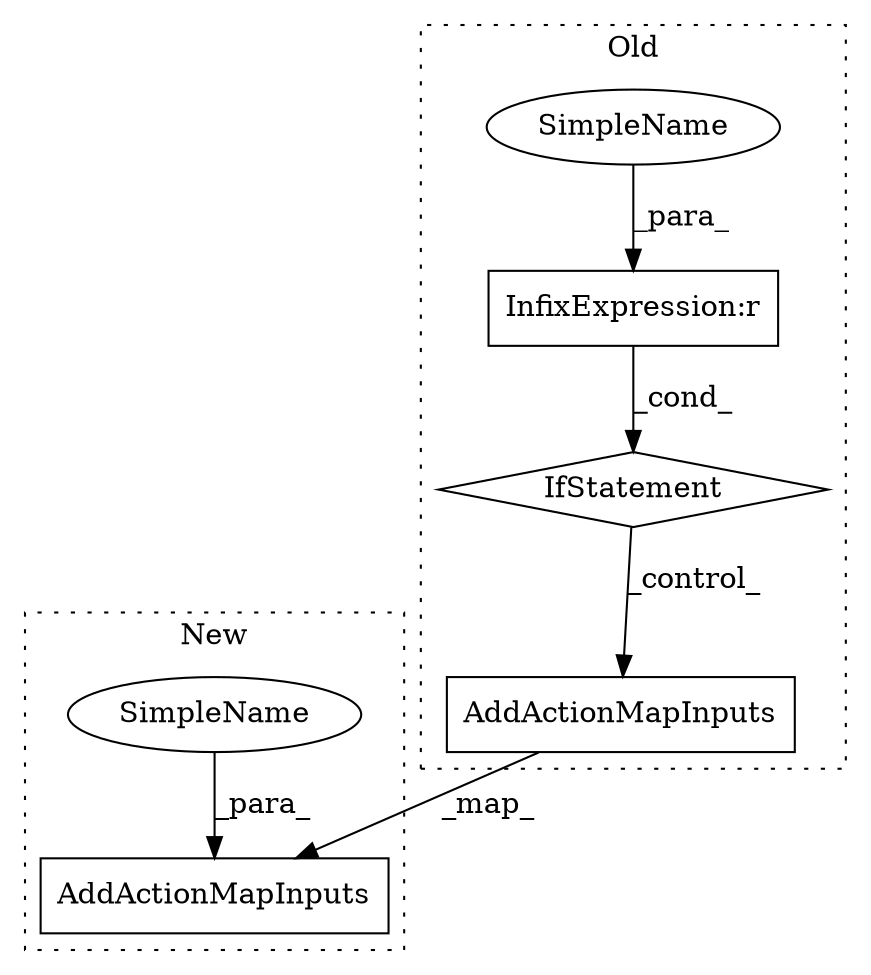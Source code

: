 digraph G {
subgraph cluster0 {
1 [label="AddActionMapInputs" a="32" s="29690,29723" l="19,1" shape="box"];
3 [label="InfixExpression:r" a="27" s="29656" l="-8" shape="box"];
4 [label="SimpleName" a="42" s="29648" l="8" shape="ellipse"];
5 [label="IfStatement" a="25" s="29644,29684" l="4,6" shape="diamond"];
label = "Old";
style="dotted";
}
subgraph cluster1 {
2 [label="AddActionMapInputs" a="32" s="28567,28608" l="19,1" shape="box"];
6 [label="SimpleName" a="42" s="28596" l="12" shape="ellipse"];
label = "New";
style="dotted";
}
1 -> 2 [label="_map_"];
3 -> 5 [label="_cond_"];
4 -> 3 [label="_para_"];
5 -> 1 [label="_control_"];
6 -> 2 [label="_para_"];
}